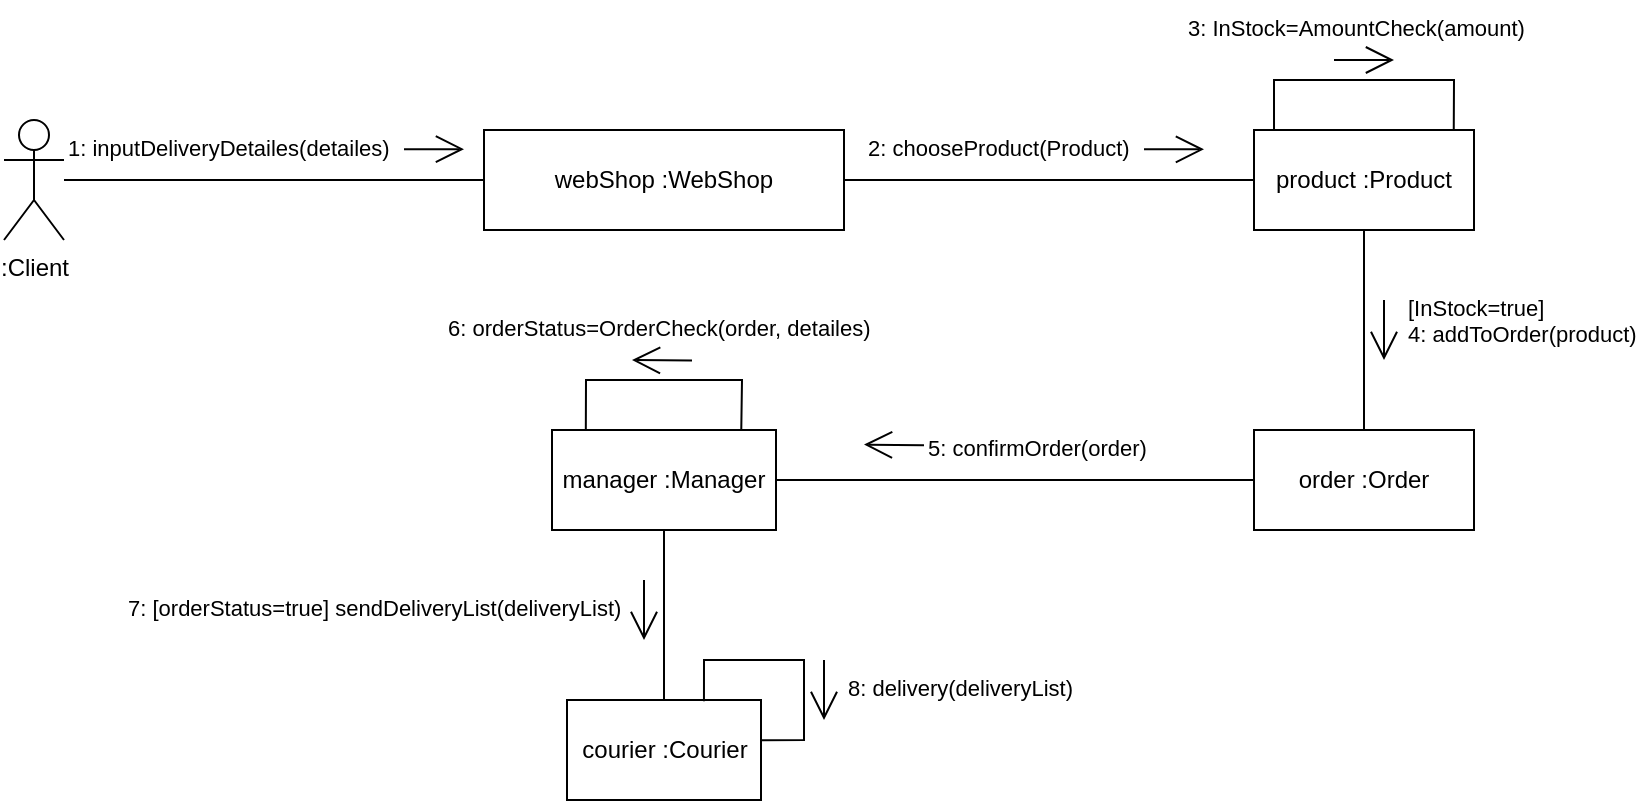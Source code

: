 <mxfile version="24.7.17">
  <diagram name="Страница — 2" id="0q6mIoEcmCPyqPkra50T">
    <mxGraphModel dx="2046" dy="483" grid="1" gridSize="10" guides="1" tooltips="1" connect="1" arrows="1" fold="1" page="1" pageScale="1" pageWidth="827" pageHeight="1169" math="0" shadow="0">
      <root>
        <mxCell id="0" />
        <mxCell id="1" parent="0" />
        <mxCell id="wNHb27B9vclzCKQEH3IK-2" value=":Client" style="shape=umlActor;verticalLabelPosition=bottom;verticalAlign=top;html=1;" parent="1" vertex="1">
          <mxGeometry x="-820" y="370" width="30" height="60" as="geometry" />
        </mxCell>
        <mxCell id="_t5-pWJcFY04jKzfFb4g-1" value="manager :Manager" style="html=1;whiteSpace=wrap;" parent="1" vertex="1">
          <mxGeometry x="-546" y="525" width="112" height="50" as="geometry" />
        </mxCell>
        <mxCell id="_t5-pWJcFY04jKzfFb4g-3" value="order :Order" style="html=1;whiteSpace=wrap;" parent="1" vertex="1">
          <mxGeometry x="-195" y="525" width="110" height="50" as="geometry" />
        </mxCell>
        <mxCell id="B7zEzv4v61B53q1r5K0_-4" value="courier :Courier" style="html=1;whiteSpace=wrap;" parent="1" vertex="1">
          <mxGeometry x="-538.5" y="660" width="97" height="50" as="geometry" />
        </mxCell>
        <mxCell id="ZzXgrsC5QhzHTzSANMyU-1" value="product :Product" style="html=1;whiteSpace=wrap;" parent="1" vertex="1">
          <mxGeometry x="-195" y="375" width="110" height="50" as="geometry" />
        </mxCell>
        <mxCell id="DWd8mfMv6q1Qf9I1w_5O-1" value="webShop :WebShop" style="html=1;whiteSpace=wrap;" parent="1" vertex="1">
          <mxGeometry x="-580" y="375" width="180" height="50" as="geometry" />
        </mxCell>
        <mxCell id="4Ie5XJ9p3E1SxJ_edpAU-9" value="&lt;span style=&quot;color: rgb(0, 0, 0); font-family: Helvetica; font-size: 11px; font-style: normal; font-variant-ligatures: normal; font-variant-caps: normal; font-weight: 400; letter-spacing: normal; orphans: 2; text-align: center; text-indent: 0px; text-transform: none; widows: 2; word-spacing: 0px; -webkit-text-stroke-width: 0px; white-space: nowrap; background-color: rgb(255, 255, 255); text-decoration-thickness: initial; text-decoration-style: initial; text-decoration-color: initial; display: inline !important; float: none;&quot;&gt;1: inputDeliveryDetailes(detailes)&lt;/span&gt;" style="text;whiteSpace=wrap;html=1;" vertex="1" parent="1">
          <mxGeometry x="-790" y="370" width="180" height="30" as="geometry" />
        </mxCell>
        <mxCell id="4Ie5XJ9p3E1SxJ_edpAU-10" value="" style="endArrow=none;html=1;rounded=0;entryX=0;entryY=0.5;entryDx=0;entryDy=0;" edge="1" parent="1" source="wNHb27B9vclzCKQEH3IK-2" target="DWd8mfMv6q1Qf9I1w_5O-1">
          <mxGeometry width="50" height="50" relative="1" as="geometry">
            <mxPoint x="-775" y="420" as="sourcePoint" />
            <mxPoint x="-625" y="320" as="targetPoint" />
          </mxGeometry>
        </mxCell>
        <mxCell id="4Ie5XJ9p3E1SxJ_edpAU-12" value="" style="endArrow=open;endFill=1;endSize=12;html=1;rounded=0;" edge="1" parent="1">
          <mxGeometry width="160" relative="1" as="geometry">
            <mxPoint x="-620" y="384.58" as="sourcePoint" />
            <mxPoint x="-590" y="384.58" as="targetPoint" />
          </mxGeometry>
        </mxCell>
        <mxCell id="4Ie5XJ9p3E1SxJ_edpAU-13" value="&lt;span style=&quot;color: rgb(0, 0, 0); font-family: Helvetica; font-size: 11px; font-style: normal; font-variant-ligatures: normal; font-variant-caps: normal; font-weight: 400; letter-spacing: normal; orphans: 2; text-align: center; text-indent: 0px; text-transform: none; widows: 2; word-spacing: 0px; -webkit-text-stroke-width: 0px; white-space: nowrap; background-color: rgb(255, 255, 255); text-decoration-thickness: initial; text-decoration-style: initial; text-decoration-color: initial; display: inline !important; float: none;&quot;&gt;2: chooseProduct(Product)&lt;/span&gt;" style="text;whiteSpace=wrap;html=1;" vertex="1" parent="1">
          <mxGeometry x="-390" y="370" width="160" height="30" as="geometry" />
        </mxCell>
        <mxCell id="4Ie5XJ9p3E1SxJ_edpAU-15" value="" style="endArrow=none;html=1;rounded=0;entryX=0;entryY=0.5;entryDx=0;entryDy=0;exitX=1;exitY=0.5;exitDx=0;exitDy=0;" edge="1" parent="1" source="DWd8mfMv6q1Qf9I1w_5O-1" target="ZzXgrsC5QhzHTzSANMyU-1">
          <mxGeometry width="50" height="50" relative="1" as="geometry">
            <mxPoint x="-430" y="490" as="sourcePoint" />
            <mxPoint x="-220" y="490" as="targetPoint" />
          </mxGeometry>
        </mxCell>
        <mxCell id="4Ie5XJ9p3E1SxJ_edpAU-17" value="" style="endArrow=open;endFill=1;endSize=12;html=1;rounded=0;" edge="1" parent="1">
          <mxGeometry width="160" relative="1" as="geometry">
            <mxPoint x="-250" y="384.66" as="sourcePoint" />
            <mxPoint x="-220" y="384.66" as="targetPoint" />
          </mxGeometry>
        </mxCell>
        <mxCell id="4Ie5XJ9p3E1SxJ_edpAU-18" value="&lt;span style=&quot;color: rgb(0, 0, 0); font-family: Helvetica; font-size: 11px; font-style: normal; font-variant-ligatures: normal; font-variant-caps: normal; font-weight: 400; letter-spacing: normal; orphans: 2; text-align: center; text-indent: 0px; text-transform: none; widows: 2; word-spacing: 0px; -webkit-text-stroke-width: 0px; white-space: nowrap; background-color: rgb(255, 255, 255); text-decoration-thickness: initial; text-decoration-style: initial; text-decoration-color: initial; display: inline !important; float: none;&quot;&gt;3: InStock=AmountCheck(amount)&lt;/span&gt;" style="text;whiteSpace=wrap;html=1;" vertex="1" parent="1">
          <mxGeometry x="-230" y="310" width="180" height="30" as="geometry" />
        </mxCell>
        <mxCell id="4Ie5XJ9p3E1SxJ_edpAU-19" value="" style="endArrow=none;html=1;rounded=0;exitX=0.091;exitY=0.001;exitDx=0;exitDy=0;entryX=0.908;entryY=-0.002;entryDx=0;entryDy=0;exitPerimeter=0;entryPerimeter=0;" edge="1" parent="1" source="ZzXgrsC5QhzHTzSANMyU-1" target="ZzXgrsC5QhzHTzSANMyU-1">
          <mxGeometry width="50" height="50" relative="1" as="geometry">
            <mxPoint x="-158.75" y="365" as="sourcePoint" />
            <mxPoint x="-104" y="350" as="targetPoint" />
            <Array as="points">
              <mxPoint x="-185" y="350" />
              <mxPoint x="-95" y="350" />
            </Array>
          </mxGeometry>
        </mxCell>
        <mxCell id="4Ie5XJ9p3E1SxJ_edpAU-20" value="" style="endArrow=open;endFill=1;endSize=12;html=1;rounded=0;" edge="1" parent="1">
          <mxGeometry width="160" relative="1" as="geometry">
            <mxPoint x="-155" y="340.0" as="sourcePoint" />
            <mxPoint x="-125" y="340.0" as="targetPoint" />
          </mxGeometry>
        </mxCell>
        <mxCell id="4Ie5XJ9p3E1SxJ_edpAU-21" value="&lt;span style=&quot;color: rgb(0, 0, 0); font-family: Helvetica; font-size: 11px; font-style: normal; font-variant-ligatures: normal; font-variant-caps: normal; font-weight: 400; letter-spacing: normal; orphans: 2; text-align: center; text-indent: 0px; text-transform: none; widows: 2; word-spacing: 0px; -webkit-text-stroke-width: 0px; white-space: nowrap; background-color: rgb(255, 255, 255); text-decoration-thickness: initial; text-decoration-style: initial; text-decoration-color: initial; display: inline !important; float: none;&quot;&gt;[InStock=true]&lt;/span&gt;&lt;div style=&quot;forced-color-adjust: none; color: rgb(0, 0, 0); font-family: Helvetica; font-size: 11px; font-style: normal; font-variant-ligatures: normal; font-variant-caps: normal; font-weight: 400; letter-spacing: normal; orphans: 2; text-align: center; text-indent: 0px; text-transform: none; widows: 2; word-spacing: 0px; -webkit-text-stroke-width: 0px; white-space: nowrap; text-decoration-thickness: initial; text-decoration-style: initial; text-decoration-color: initial;&quot;&gt;4: addToOrder(product)&amp;nbsp;&lt;/div&gt;" style="text;whiteSpace=wrap;html=1;" vertex="1" parent="1">
          <mxGeometry x="-120" y="450" width="120" height="50" as="geometry" />
        </mxCell>
        <mxCell id="4Ie5XJ9p3E1SxJ_edpAU-22" value="" style="endArrow=none;html=1;rounded=0;entryX=0.5;entryY=1;entryDx=0;entryDy=0;exitX=0.5;exitY=0;exitDx=0;exitDy=0;" edge="1" parent="1" source="_t5-pWJcFY04jKzfFb4g-3" target="ZzXgrsC5QhzHTzSANMyU-1">
          <mxGeometry width="50" height="50" relative="1" as="geometry">
            <mxPoint x="-315" y="620" as="sourcePoint" />
            <mxPoint x="-105" y="620" as="targetPoint" />
          </mxGeometry>
        </mxCell>
        <mxCell id="4Ie5XJ9p3E1SxJ_edpAU-23" value="" style="endArrow=open;endFill=1;endSize=12;html=1;rounded=0;" edge="1" parent="1">
          <mxGeometry width="160" relative="1" as="geometry">
            <mxPoint x="-130" y="460.0" as="sourcePoint" />
            <mxPoint x="-130" y="490" as="targetPoint" />
          </mxGeometry>
        </mxCell>
        <mxCell id="4Ie5XJ9p3E1SxJ_edpAU-24" value="&lt;span style=&quot;color: rgb(0, 0, 0); font-family: Helvetica; font-size: 11px; font-style: normal; font-variant-ligatures: normal; font-variant-caps: normal; font-weight: 400; letter-spacing: normal; orphans: 2; text-align: center; text-indent: 0px; text-transform: none; widows: 2; word-spacing: 0px; -webkit-text-stroke-width: 0px; white-space: nowrap; background-color: rgb(255, 255, 255); text-decoration-thickness: initial; text-decoration-style: initial; text-decoration-color: initial; display: inline !important; float: none;&quot;&gt;5: confirmOrder(order)&lt;/span&gt;" style="text;whiteSpace=wrap;html=1;" vertex="1" parent="1">
          <mxGeometry x="-360" y="520" width="120" height="25" as="geometry" />
        </mxCell>
        <mxCell id="4Ie5XJ9p3E1SxJ_edpAU-25" value="" style="endArrow=none;html=1;rounded=0;entryX=0;entryY=0.5;entryDx=0;entryDy=0;exitX=1;exitY=0.5;exitDx=0;exitDy=0;" edge="1" parent="1" source="_t5-pWJcFY04jKzfFb4g-1" target="_t5-pWJcFY04jKzfFb4g-3">
          <mxGeometry width="50" height="50" relative="1" as="geometry">
            <mxPoint x="-480" y="622" as="sourcePoint" />
            <mxPoint x="-480" y="547" as="targetPoint" />
          </mxGeometry>
        </mxCell>
        <mxCell id="4Ie5XJ9p3E1SxJ_edpAU-27" value="" style="endArrow=open;endFill=1;endSize=12;html=1;rounded=0;" edge="1" parent="1">
          <mxGeometry width="160" relative="1" as="geometry">
            <mxPoint x="-360" y="532.6" as="sourcePoint" />
            <mxPoint x="-390" y="532.3" as="targetPoint" />
          </mxGeometry>
        </mxCell>
        <mxCell id="4Ie5XJ9p3E1SxJ_edpAU-28" value="&lt;span style=&quot;color: rgb(0, 0, 0); font-family: Helvetica; font-size: 11px; font-style: normal; font-variant-ligatures: normal; font-variant-caps: normal; font-weight: 400; letter-spacing: normal; orphans: 2; text-align: center; text-indent: 0px; text-transform: none; widows: 2; word-spacing: 0px; -webkit-text-stroke-width: 0px; white-space: nowrap; background-color: rgb(255, 255, 255); text-decoration-thickness: initial; text-decoration-style: initial; text-decoration-color: initial; display: inline !important; float: none;&quot;&gt;6: orderStatus=OrderCheck(order, detailes)&lt;/span&gt;" style="text;whiteSpace=wrap;html=1;" vertex="1" parent="1">
          <mxGeometry x="-600" y="460" width="220" height="30" as="geometry" />
        </mxCell>
        <mxCell id="4Ie5XJ9p3E1SxJ_edpAU-29" value="" style="endArrow=none;html=1;rounded=0;entryX=0.845;entryY=-0.003;entryDx=0;entryDy=0;entryPerimeter=0;exitX=0.151;exitY=0.006;exitDx=0;exitDy=0;exitPerimeter=0;" edge="1" parent="1" source="_t5-pWJcFY04jKzfFb4g-1" target="_t5-pWJcFY04jKzfFb4g-1">
          <mxGeometry width="50" height="50" relative="1" as="geometry">
            <mxPoint x="-544" y="515" as="sourcePoint" />
            <mxPoint x="-454" y="515" as="targetPoint" />
            <Array as="points">
              <mxPoint x="-529" y="500" />
              <mxPoint x="-451" y="500" />
            </Array>
          </mxGeometry>
        </mxCell>
        <mxCell id="4Ie5XJ9p3E1SxJ_edpAU-30" value="" style="endArrow=open;endFill=1;endSize=12;html=1;rounded=0;" edge="1" parent="1">
          <mxGeometry width="160" relative="1" as="geometry">
            <mxPoint x="-476" y="490.3" as="sourcePoint" />
            <mxPoint x="-506" y="490.0" as="targetPoint" />
          </mxGeometry>
        </mxCell>
        <mxCell id="4Ie5XJ9p3E1SxJ_edpAU-31" value="&lt;span style=&quot;color: rgb(0, 0, 0); font-family: Helvetica; font-size: 11px; font-style: normal; font-variant-ligatures: normal; font-variant-caps: normal; font-weight: 400; letter-spacing: normal; orphans: 2; text-align: center; text-indent: 0px; text-transform: none; widows: 2; word-spacing: 0px; -webkit-text-stroke-width: 0px; white-space: nowrap; background-color: rgb(255, 255, 255); text-decoration-thickness: initial; text-decoration-style: initial; text-decoration-color: initial; display: inline !important; float: none;&quot;&gt;7: [orderStatus=true] sendDeliveryList(deliveryList)&lt;/span&gt;" style="text;whiteSpace=wrap;html=1;" vertex="1" parent="1">
          <mxGeometry x="-760" y="600" width="250" height="30" as="geometry" />
        </mxCell>
        <mxCell id="4Ie5XJ9p3E1SxJ_edpAU-32" value="&lt;span style=&quot;color: rgb(0, 0, 0); font-family: Helvetica; font-size: 11px; font-style: normal; font-variant-ligatures: normal; font-variant-caps: normal; font-weight: 400; letter-spacing: normal; orphans: 2; text-align: center; text-indent: 0px; text-transform: none; widows: 2; word-spacing: 0px; -webkit-text-stroke-width: 0px; white-space: nowrap; background-color: rgb(255, 255, 255); text-decoration-thickness: initial; text-decoration-style: initial; text-decoration-color: initial; display: inline !important; float: none;&quot;&gt;8: delivery(deliveryList)&lt;/span&gt;" style="text;whiteSpace=wrap;html=1;" vertex="1" parent="1">
          <mxGeometry x="-400" y="640" width="121.5" height="30" as="geometry" />
        </mxCell>
        <mxCell id="4Ie5XJ9p3E1SxJ_edpAU-33" value="" style="endArrow=none;html=1;rounded=0;exitX=0.5;exitY=0;exitDx=0;exitDy=0;entryX=0.5;entryY=1;entryDx=0;entryDy=0;" edge="1" parent="1" source="B7zEzv4v61B53q1r5K0_-4" target="_t5-pWJcFY04jKzfFb4g-1">
          <mxGeometry width="50" height="50" relative="1" as="geometry">
            <mxPoint x="-680" y="610" as="sourcePoint" />
            <mxPoint x="-400" y="670" as="targetPoint" />
          </mxGeometry>
        </mxCell>
        <mxCell id="4Ie5XJ9p3E1SxJ_edpAU-35" value="" style="endArrow=open;endFill=1;endSize=12;html=1;rounded=0;" edge="1" parent="1">
          <mxGeometry width="160" relative="1" as="geometry">
            <mxPoint x="-500" y="600" as="sourcePoint" />
            <mxPoint x="-500" y="630" as="targetPoint" />
          </mxGeometry>
        </mxCell>
        <mxCell id="4Ie5XJ9p3E1SxJ_edpAU-36" value="" style="endArrow=none;html=1;rounded=0;entryX=1.002;entryY=0.402;entryDx=0;entryDy=0;exitX=0.706;exitY=0.013;exitDx=0;exitDy=0;entryPerimeter=0;exitPerimeter=0;" edge="1" parent="1" source="B7zEzv4v61B53q1r5K0_-4" target="B7zEzv4v61B53q1r5K0_-4">
          <mxGeometry width="50" height="50" relative="1" as="geometry">
            <mxPoint x="-458" y="640" as="sourcePoint" />
            <mxPoint x="-380" y="640" as="targetPoint" />
            <Array as="points">
              <mxPoint x="-470" y="640" />
              <mxPoint x="-450" y="640" />
              <mxPoint x="-420" y="640" />
              <mxPoint x="-420" y="680" />
            </Array>
          </mxGeometry>
        </mxCell>
        <mxCell id="4Ie5XJ9p3E1SxJ_edpAU-37" value="" style="endArrow=open;endFill=1;endSize=12;html=1;rounded=0;" edge="1" parent="1">
          <mxGeometry width="160" relative="1" as="geometry">
            <mxPoint x="-410" y="640" as="sourcePoint" />
            <mxPoint x="-410" y="670" as="targetPoint" />
          </mxGeometry>
        </mxCell>
      </root>
    </mxGraphModel>
  </diagram>
</mxfile>
